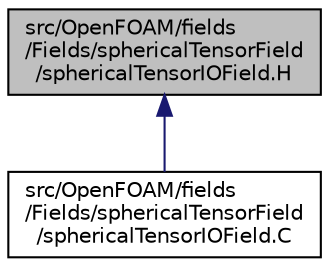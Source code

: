 digraph "src/OpenFOAM/fields/Fields/sphericalTensorField/sphericalTensorIOField.H"
{
  bgcolor="transparent";
  edge [fontname="Helvetica",fontsize="10",labelfontname="Helvetica",labelfontsize="10"];
  node [fontname="Helvetica",fontsize="10",shape=record];
  Node1 [label="src/OpenFOAM/fields\l/Fields/sphericalTensorField\l/sphericalTensorIOField.H",height=0.2,width=0.4,color="black", fillcolor="grey75", style="filled", fontcolor="black"];
  Node1 -> Node2 [dir="back",color="midnightblue",fontsize="10",style="solid",fontname="Helvetica"];
  Node2 [label="src/OpenFOAM/fields\l/Fields/sphericalTensorField\l/sphericalTensorIOField.C",height=0.2,width=0.4,color="black",URL="$a08101.html",tooltip="sphericalTensorField with IO. "];
}
